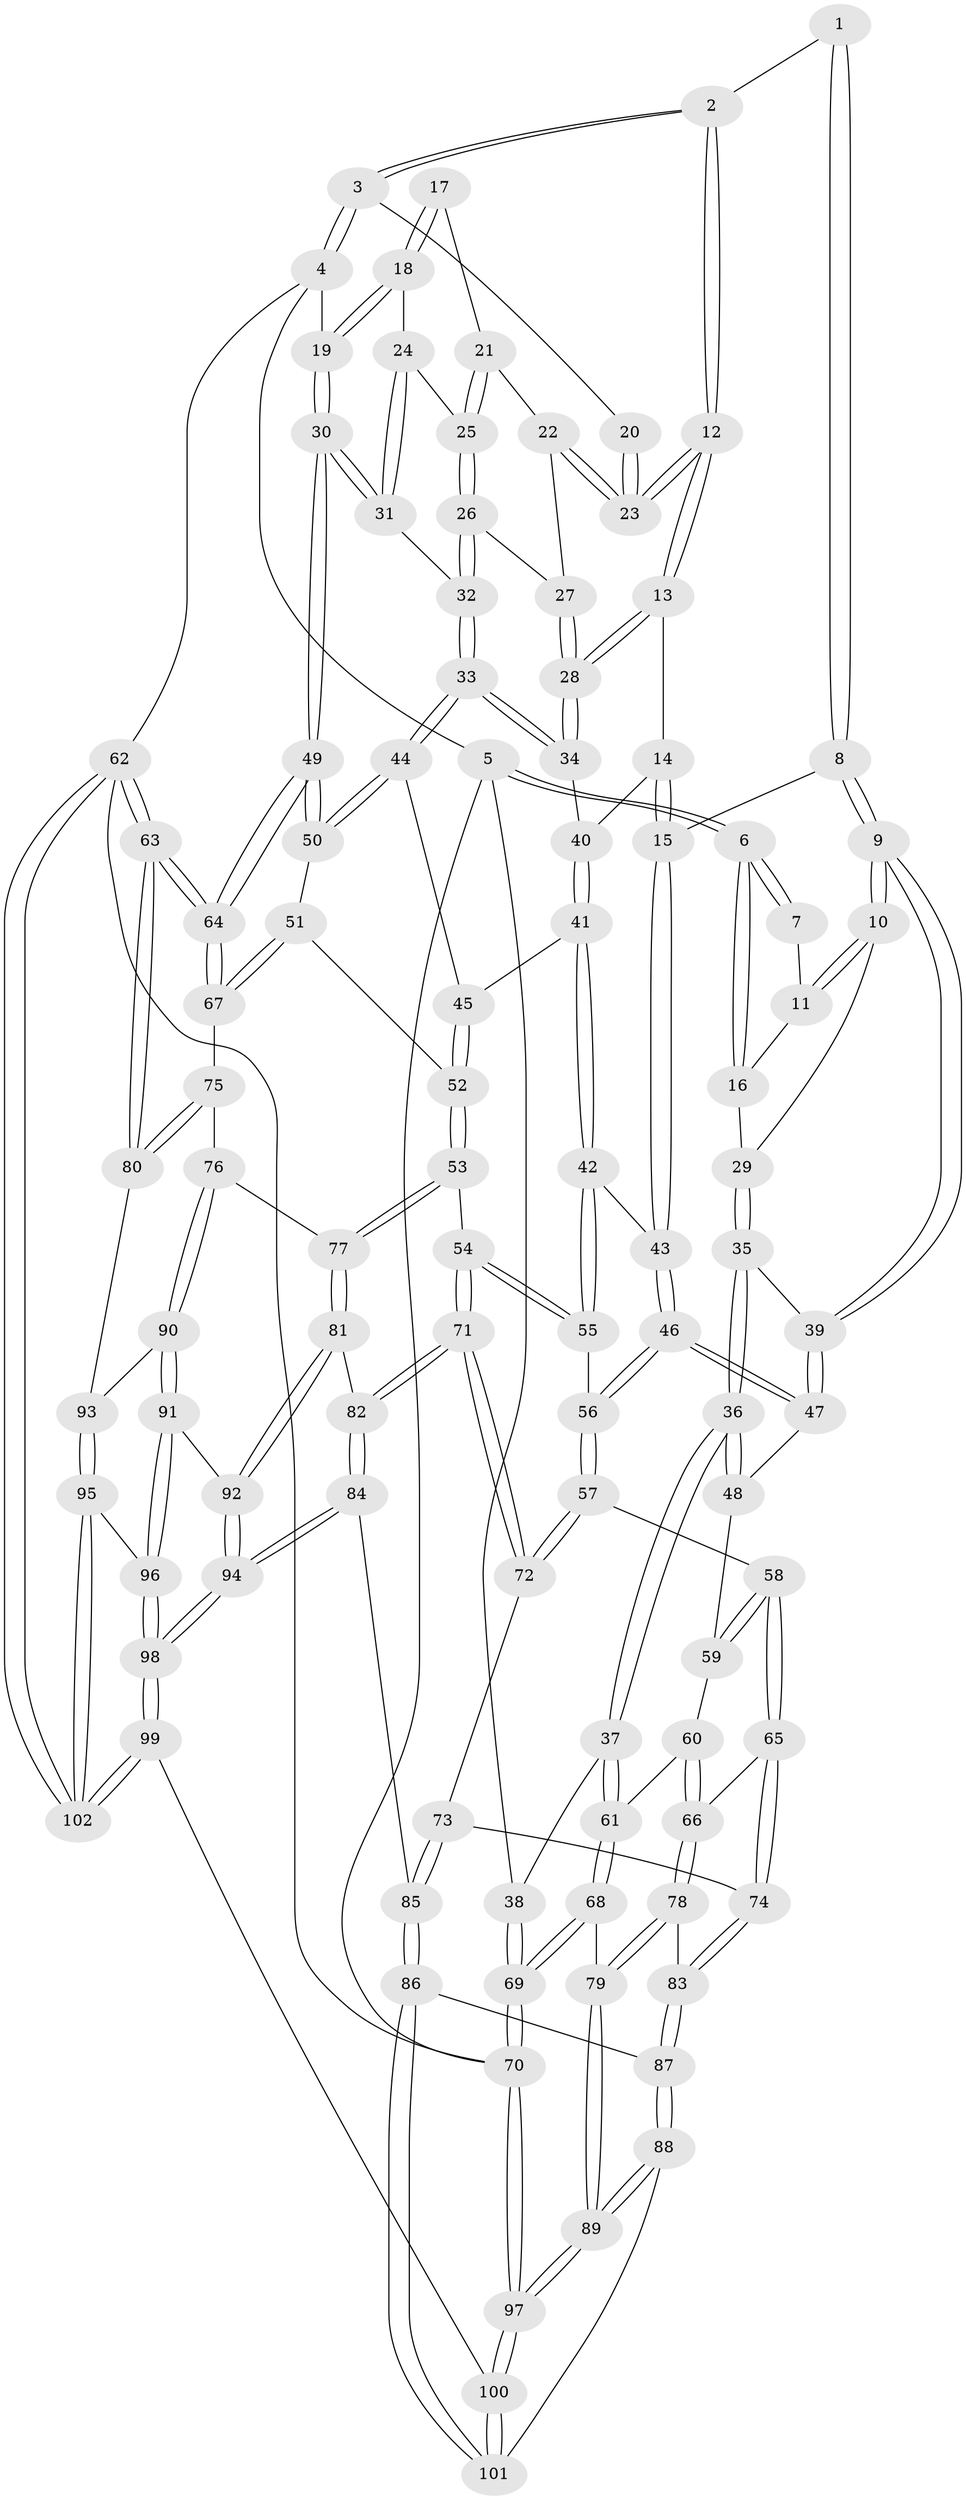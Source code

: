 // coarse degree distribution, {1: 0.01639344262295082, 6: 0.03278688524590164, 5: 0.47540983606557374, 3: 0.06557377049180328, 2: 0.03278688524590164, 4: 0.3442622950819672, 9: 0.03278688524590164}
// Generated by graph-tools (version 1.1) at 2025/06/03/04/25 22:06:04]
// undirected, 102 vertices, 252 edges
graph export_dot {
graph [start="1"]
  node [color=gray90,style=filled];
  1 [pos="+0.3660844792749471+0"];
  2 [pos="+0.5472907164840861+0"];
  3 [pos="+1+0"];
  4 [pos="+1+0"];
  5 [pos="+0+0"];
  6 [pos="+0+0"];
  7 [pos="+0.34214397052393547+0"];
  8 [pos="+0.4062056376396163+0.22770708745480087"];
  9 [pos="+0.39060433461774546+0.23605160384541277"];
  10 [pos="+0.2749889388099955+0.1846346583441276"];
  11 [pos="+0.24873832988830802+0.08089843123545423"];
  12 [pos="+0.6461084609033383+0.1075297367331138"];
  13 [pos="+0.6449924201251681+0.11143579664527495"];
  14 [pos="+0.5373066317826007+0.21073594016641042"];
  15 [pos="+0.47808211154002056+0.24053059407581706"];
  16 [pos="+0.14422735652352195+0.14833060138214532"];
  17 [pos="+0.8543252236372719+0.11986081882584516"];
  18 [pos="+0.9647699958787391+0.1453317271391788"];
  19 [pos="+1+0"];
  20 [pos="+0.8267795296169292+0.06876083662508317"];
  21 [pos="+0.8517586828795846+0.13448381227206685"];
  22 [pos="+0.7999744057453693+0.17231696191685622"];
  23 [pos="+0.679614064088614+0.10584437894866099"];
  24 [pos="+0.9279882086354233+0.19448071844164025"];
  25 [pos="+0.865317737857889+0.21566368234188288"];
  26 [pos="+0.8502813906267778+0.23349684345297653"];
  27 [pos="+0.8074902475427984+0.18644313128539958"];
  28 [pos="+0.7148467871642108+0.2431364162618291"];
  29 [pos="+0.15826503360652397+0.2246152253912316"];
  30 [pos="+1+0.31048165174510434"];
  31 [pos="+0.9628429418359987+0.28347810750855124"];
  32 [pos="+0.8099835025878667+0.35477048929060356"];
  33 [pos="+0.802872046758491+0.3635170396413516"];
  34 [pos="+0.7178532930342052+0.24995253195214084"];
  35 [pos="+0.15180216076853456+0.23968286635295968"];
  36 [pos="+0+0.3836910948236821"];
  37 [pos="+0+0.38501150118783095"];
  38 [pos="+0+0.3634561850847792"];
  39 [pos="+0.3248660878891672+0.3397028471038179"];
  40 [pos="+0.6196712588294987+0.3028421222165627"];
  41 [pos="+0.6349373073750763+0.4199749334567946"];
  42 [pos="+0.6262364500935917+0.4233071218475362"];
  43 [pos="+0.49772361351414107+0.29757371234794633"];
  44 [pos="+0.8018195080638133+0.3722706811954869"];
  45 [pos="+0.7024687183342655+0.41502800497848874"];
  46 [pos="+0.447530557652112+0.4929743991239047"];
  47 [pos="+0.31713699465749634+0.3788857016625767"];
  48 [pos="+0.21771303018312294+0.4408023718421348"];
  49 [pos="+1+0.42297593311270065"];
  50 [pos="+0.8639265238039925+0.4453096367399015"];
  51 [pos="+0.8610084190233581+0.5120392442570272"];
  52 [pos="+0.7126283812861931+0.5940635482220494"];
  53 [pos="+0.6995943999232438+0.6159081684101737"];
  54 [pos="+0.5494712593584897+0.5534606563362584"];
  55 [pos="+0.5314364545730983+0.5250889247746175"];
  56 [pos="+0.45968628581117205+0.5141458865694076"];
  57 [pos="+0.4216842964698034+0.5528833453536803"];
  58 [pos="+0.32742899938174863+0.576767220324327"];
  59 [pos="+0.22635312271830962+0.4751783248367583"];
  60 [pos="+0.1994915589862838+0.5659753476098245"];
  61 [pos="+0.0889481987959737+0.5937631985653341"];
  62 [pos="+1+1"];
  63 [pos="+1+0.9077141264486653"];
  64 [pos="+1+0.5602660900405498"];
  65 [pos="+0.27690830284814544+0.6473053876297307"];
  66 [pos="+0.24154569379628343+0.6521954315167041"];
  67 [pos="+0.8888859609184451+0.5893623300030731"];
  68 [pos="+0.09307869387940633+0.7393412286379086"];
  69 [pos="+0+0.8114819139836966"];
  70 [pos="+0+1"];
  71 [pos="+0.5453660191416915+0.7262976079284162"];
  72 [pos="+0.4165419359016455+0.6756920984785194"];
  73 [pos="+0.3962515123842369+0.6959824025674154"];
  74 [pos="+0.3383797812752544+0.7123712868202121"];
  75 [pos="+0.8878750807567753+0.5960670648715263"];
  76 [pos="+0.7820775548418197+0.7186091092374647"];
  77 [pos="+0.7176491013574462+0.6726740000550147"];
  78 [pos="+0.1702696571224471+0.7121791901351487"];
  79 [pos="+0.11573888436950179+0.7482947348767921"];
  80 [pos="+1+0.7913186658061623"];
  81 [pos="+0.5616407571492845+0.7531387444201171"];
  82 [pos="+0.5570955649281351+0.7522875083104319"];
  83 [pos="+0.3276726336322503+0.7567658379054345"];
  84 [pos="+0.5303639225916222+0.7796829668410543"];
  85 [pos="+0.44768899364630665+0.817420696405002"];
  86 [pos="+0.44196735626768024+0.8232418705518642"];
  87 [pos="+0.3275208465588516+0.7601917092882494"];
  88 [pos="+0.24212921298938545+0.885521851983273"];
  89 [pos="+0.2175850927394512+0.9012037427882675"];
  90 [pos="+0.7877126823827134+0.7365994128739701"];
  91 [pos="+0.735067206572519+0.8285733870038061"];
  92 [pos="+0.6485545892131496+0.8356230580258042"];
  93 [pos="+0.8810616916207348+0.7819721368701534"];
  94 [pos="+0.5709981740572515+1"];
  95 [pos="+0.8298823297133124+0.9320295546638042"];
  96 [pos="+0.7616659480655819+0.8974422305010383"];
  97 [pos="+0.17838524826225352+1"];
  98 [pos="+0.5635702171620575+1"];
  99 [pos="+0.5364373983719113+1"];
  100 [pos="+0.5323620134109651+1"];
  101 [pos="+0.4281016019771108+0.858041638034194"];
  102 [pos="+1+1"];
  1 -- 2;
  1 -- 8;
  1 -- 8;
  2 -- 3;
  2 -- 3;
  2 -- 12;
  2 -- 12;
  3 -- 4;
  3 -- 4;
  3 -- 20;
  4 -- 5;
  4 -- 19;
  4 -- 62;
  5 -- 6;
  5 -- 6;
  5 -- 38;
  5 -- 70;
  6 -- 7;
  6 -- 7;
  6 -- 16;
  6 -- 16;
  7 -- 11;
  8 -- 9;
  8 -- 9;
  8 -- 15;
  9 -- 10;
  9 -- 10;
  9 -- 39;
  9 -- 39;
  10 -- 11;
  10 -- 11;
  10 -- 29;
  11 -- 16;
  12 -- 13;
  12 -- 13;
  12 -- 23;
  12 -- 23;
  13 -- 14;
  13 -- 28;
  13 -- 28;
  14 -- 15;
  14 -- 15;
  14 -- 40;
  15 -- 43;
  15 -- 43;
  16 -- 29;
  17 -- 18;
  17 -- 18;
  17 -- 21;
  18 -- 19;
  18 -- 19;
  18 -- 24;
  19 -- 30;
  19 -- 30;
  20 -- 23;
  20 -- 23;
  21 -- 22;
  21 -- 25;
  21 -- 25;
  22 -- 23;
  22 -- 23;
  22 -- 27;
  24 -- 25;
  24 -- 31;
  24 -- 31;
  25 -- 26;
  25 -- 26;
  26 -- 27;
  26 -- 32;
  26 -- 32;
  27 -- 28;
  27 -- 28;
  28 -- 34;
  28 -- 34;
  29 -- 35;
  29 -- 35;
  30 -- 31;
  30 -- 31;
  30 -- 49;
  30 -- 49;
  31 -- 32;
  32 -- 33;
  32 -- 33;
  33 -- 34;
  33 -- 34;
  33 -- 44;
  33 -- 44;
  34 -- 40;
  35 -- 36;
  35 -- 36;
  35 -- 39;
  36 -- 37;
  36 -- 37;
  36 -- 48;
  36 -- 48;
  37 -- 38;
  37 -- 61;
  37 -- 61;
  38 -- 69;
  38 -- 69;
  39 -- 47;
  39 -- 47;
  40 -- 41;
  40 -- 41;
  41 -- 42;
  41 -- 42;
  41 -- 45;
  42 -- 43;
  42 -- 55;
  42 -- 55;
  43 -- 46;
  43 -- 46;
  44 -- 45;
  44 -- 50;
  44 -- 50;
  45 -- 52;
  45 -- 52;
  46 -- 47;
  46 -- 47;
  46 -- 56;
  46 -- 56;
  47 -- 48;
  48 -- 59;
  49 -- 50;
  49 -- 50;
  49 -- 64;
  49 -- 64;
  50 -- 51;
  51 -- 52;
  51 -- 67;
  51 -- 67;
  52 -- 53;
  52 -- 53;
  53 -- 54;
  53 -- 77;
  53 -- 77;
  54 -- 55;
  54 -- 55;
  54 -- 71;
  54 -- 71;
  55 -- 56;
  56 -- 57;
  56 -- 57;
  57 -- 58;
  57 -- 72;
  57 -- 72;
  58 -- 59;
  58 -- 59;
  58 -- 65;
  58 -- 65;
  59 -- 60;
  60 -- 61;
  60 -- 66;
  60 -- 66;
  61 -- 68;
  61 -- 68;
  62 -- 63;
  62 -- 63;
  62 -- 102;
  62 -- 102;
  62 -- 70;
  63 -- 64;
  63 -- 64;
  63 -- 80;
  63 -- 80;
  64 -- 67;
  64 -- 67;
  65 -- 66;
  65 -- 74;
  65 -- 74;
  66 -- 78;
  66 -- 78;
  67 -- 75;
  68 -- 69;
  68 -- 69;
  68 -- 79;
  69 -- 70;
  69 -- 70;
  70 -- 97;
  70 -- 97;
  71 -- 72;
  71 -- 72;
  71 -- 82;
  71 -- 82;
  72 -- 73;
  73 -- 74;
  73 -- 85;
  73 -- 85;
  74 -- 83;
  74 -- 83;
  75 -- 76;
  75 -- 80;
  75 -- 80;
  76 -- 77;
  76 -- 90;
  76 -- 90;
  77 -- 81;
  77 -- 81;
  78 -- 79;
  78 -- 79;
  78 -- 83;
  79 -- 89;
  79 -- 89;
  80 -- 93;
  81 -- 82;
  81 -- 92;
  81 -- 92;
  82 -- 84;
  82 -- 84;
  83 -- 87;
  83 -- 87;
  84 -- 85;
  84 -- 94;
  84 -- 94;
  85 -- 86;
  85 -- 86;
  86 -- 87;
  86 -- 101;
  86 -- 101;
  87 -- 88;
  87 -- 88;
  88 -- 89;
  88 -- 89;
  88 -- 101;
  89 -- 97;
  89 -- 97;
  90 -- 91;
  90 -- 91;
  90 -- 93;
  91 -- 92;
  91 -- 96;
  91 -- 96;
  92 -- 94;
  92 -- 94;
  93 -- 95;
  93 -- 95;
  94 -- 98;
  94 -- 98;
  95 -- 96;
  95 -- 102;
  95 -- 102;
  96 -- 98;
  96 -- 98;
  97 -- 100;
  97 -- 100;
  98 -- 99;
  98 -- 99;
  99 -- 100;
  99 -- 102;
  99 -- 102;
  100 -- 101;
  100 -- 101;
}
